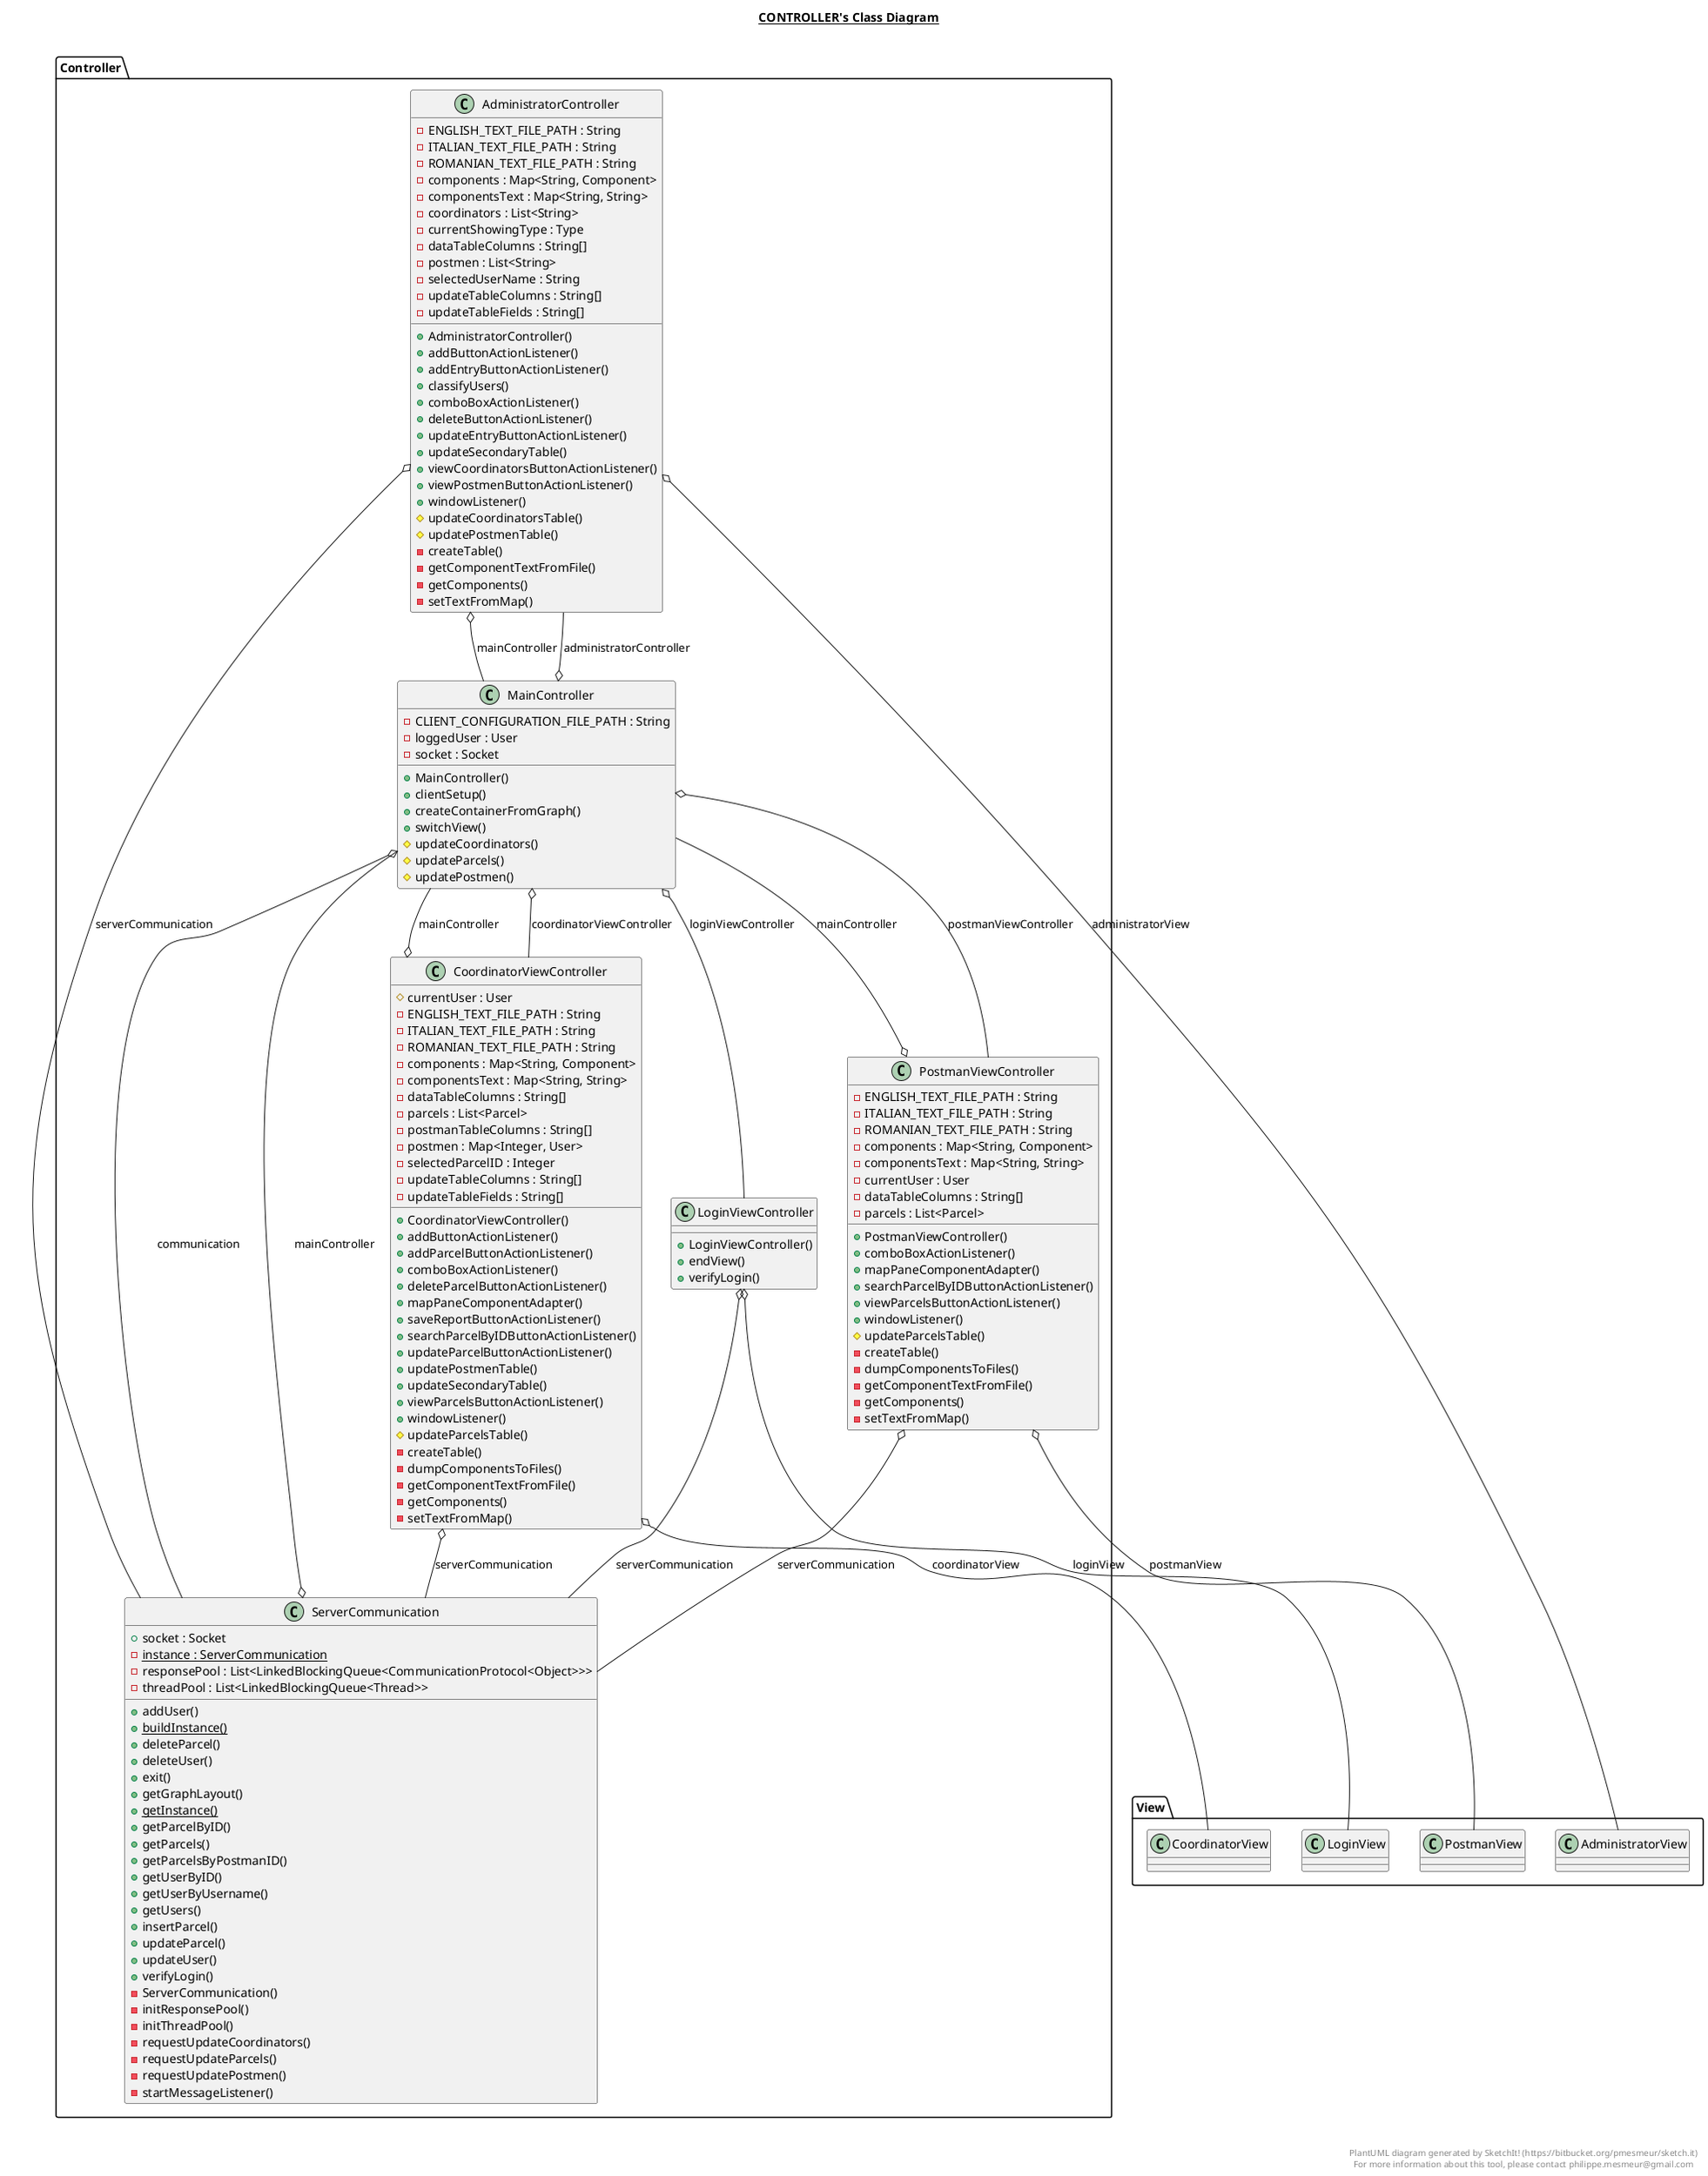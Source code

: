 @startuml

title __CONTROLLER's Class Diagram__\n

  namespace Controller {
    class Controller.AdministratorController {
        - ENGLISH_TEXT_FILE_PATH : String
        - ITALIAN_TEXT_FILE_PATH : String
        - ROMANIAN_TEXT_FILE_PATH : String
        - components : Map<String, Component>
        - componentsText : Map<String, String>
        - coordinators : List<String>
        - currentShowingType : Type
        - dataTableColumns : String[]
        - postmen : List<String>
        - selectedUserName : String
        - updateTableColumns : String[]
        - updateTableFields : String[]
        + AdministratorController()
        + addButtonActionListener()
        + addEntryButtonActionListener()
        + classifyUsers()
        + comboBoxActionListener()
        + deleteButtonActionListener()
        + updateEntryButtonActionListener()
        + updateSecondaryTable()
        + viewCoordinatorsButtonActionListener()
        + viewPostmenButtonActionListener()
        + windowListener()
        # updateCoordinatorsTable()
        # updatePostmenTable()
        - createTable()
        - getComponentTextFromFile()
        - getComponents()
        - setTextFromMap()
    }
  }
  

  namespace Controller {
    class Controller.CoordinatorViewController {
        # currentUser : User
        - ENGLISH_TEXT_FILE_PATH : String
        - ITALIAN_TEXT_FILE_PATH : String
        - ROMANIAN_TEXT_FILE_PATH : String
        - components : Map<String, Component>
        - componentsText : Map<String, String>
        - dataTableColumns : String[]
        - parcels : List<Parcel>
        - postmanTableColumns : String[]
        - postmen : Map<Integer, User>
        - selectedParcelID : Integer
        - updateTableColumns : String[]
        - updateTableFields : String[]
        + CoordinatorViewController()
        + addButtonActionListener()
        + addParcelButtonActionListener()
        + comboBoxActionListener()
        + deleteParcelButtonActionListener()
        + mapPaneComponentAdapter()
        + saveReportButtonActionListener()
        + searchParcelByIDButtonActionListener()
        + updateParcelButtonActionListener()
        + updatePostmenTable()
        + updateSecondaryTable()
        + viewParcelsButtonActionListener()
        + windowListener()
        # updateParcelsTable()
        - createTable()
        - dumpComponentsToFiles()
        - getComponentTextFromFile()
        - getComponents()
        - setTextFromMap()
    }
  }
  

  namespace Controller {
    class Controller.LoginViewController {
        + LoginViewController()
        + endView()
        + verifyLogin()
    }
  }
  

  namespace Controller {
    class Controller.MainController {
        - CLIENT_CONFIGURATION_FILE_PATH : String
        - loggedUser : User
        - socket : Socket
        + MainController()
        + clientSetup()
        + createContainerFromGraph()
        + switchView()
        # updateCoordinators()
        # updateParcels()
        # updatePostmen()
    }
  }
  

  namespace Controller {
    class Controller.PostmanViewController {
        - ENGLISH_TEXT_FILE_PATH : String
        - ITALIAN_TEXT_FILE_PATH : String
        - ROMANIAN_TEXT_FILE_PATH : String
        - components : Map<String, Component>
        - componentsText : Map<String, String>
        - currentUser : User
        - dataTableColumns : String[]
        - parcels : List<Parcel>
        + PostmanViewController()
        + comboBoxActionListener()
        + mapPaneComponentAdapter()
        + searchParcelByIDButtonActionListener()
        + viewParcelsButtonActionListener()
        + windowListener()
        # updateParcelsTable()
        - createTable()
        - dumpComponentsToFiles()
        - getComponentTextFromFile()
        - getComponents()
        - setTextFromMap()
    }
  }
  

  namespace Controller {
    class Controller.ServerCommunication {
        + socket : Socket
        {static} - instance : ServerCommunication
        - responsePool : List<LinkedBlockingQueue<CommunicationProtocol<Object>>>
        - threadPool : List<LinkedBlockingQueue<Thread>>
        + addUser()
        {static} + buildInstance()
        + deleteParcel()
        + deleteUser()
        + exit()
        + getGraphLayout()
        {static} + getInstance()
        + getParcelByID()
        + getParcels()
        + getParcelsByPostmanID()
        + getUserByID()
        + getUserByUsername()
        + getUsers()
        + insertParcel()
        + updateParcel()
        + updateUser()
        + verifyLogin()
        - ServerCommunication()
        - initResponsePool()
        - initThreadPool()
        - requestUpdateCoordinators()
        - requestUpdateParcels()
        - requestUpdatePostmen()
        - startMessageListener()
    }
  }
  

  Controller.AdministratorController o-- View.AdministratorView : administratorView
  Controller.AdministratorController o-- Controller.MainController : mainController
  Controller.AdministratorController o-- Controller.ServerCommunication : serverCommunication
  Controller.CoordinatorViewController o-- Controller.MainController : mainController
  Controller.CoordinatorViewController o-- View.CoordinatorView : coordinatorView
  Controller.CoordinatorViewController o-- Controller.ServerCommunication : serverCommunication
  Controller.LoginViewController o-- View.LoginView : loginView
  Controller.LoginViewController o-- Controller.ServerCommunication : serverCommunication
  Controller.MainController o-- Controller.AdministratorController : administratorController
  Controller.MainController o-- Controller.ServerCommunication : communication
  Controller.MainController o-- Controller.CoordinatorViewController : coordinatorViewController
  Controller.MainController o-- Controller.LoginViewController : loginViewController
  Controller.MainController o-- Controller.PostmanViewController : postmanViewController
  Controller.PostmanViewController o-- Controller.MainController : mainController
  Controller.PostmanViewController o-- View.PostmanView : postmanView
  Controller.PostmanViewController o-- Controller.ServerCommunication : serverCommunication
  Controller.ServerCommunication o-- Controller.MainController : mainController


right footer


PlantUML diagram generated by SketchIt! (https://bitbucket.org/pmesmeur/sketch.it)
For more information about this tool, please contact philippe.mesmeur@gmail.com
endfooter

@enduml
